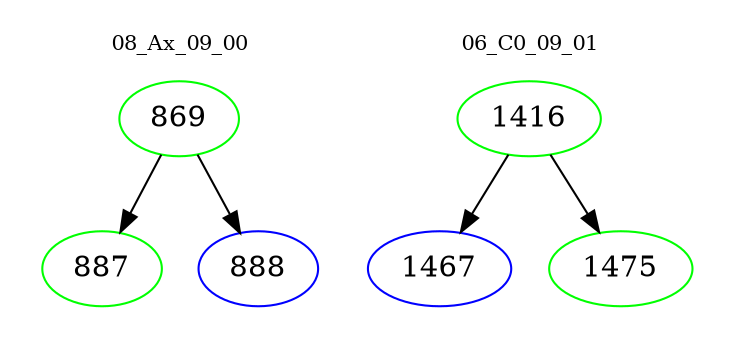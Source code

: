 digraph{
subgraph cluster_0 {
color = white
label = "08_Ax_09_00";
fontsize=10;
T0_869 [label="869", color="green"]
T0_869 -> T0_887 [color="black"]
T0_887 [label="887", color="green"]
T0_869 -> T0_888 [color="black"]
T0_888 [label="888", color="blue"]
}
subgraph cluster_1 {
color = white
label = "06_C0_09_01";
fontsize=10;
T1_1416 [label="1416", color="green"]
T1_1416 -> T1_1467 [color="black"]
T1_1467 [label="1467", color="blue"]
T1_1416 -> T1_1475 [color="black"]
T1_1475 [label="1475", color="green"]
}
}
